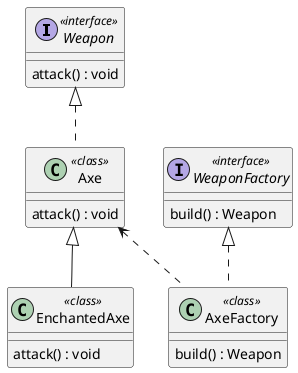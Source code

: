 @startuml
interface Weapon <<interface>>{
    attack() : void
}

class Axe <<class>>{
    attack() : void
}

class EnchantedAxe <<class>>{
 attack() : void
}

interface WeaponFactory <<interface>>{
    build() : Weapon
}

class AxeFactory <<class>>{
    build() : Weapon
}

Weapon <|.. Axe
Axe <|-- EnchantedAxe
WeaponFactory <|.. AxeFactory
Axe <.. AxeFactory

@enduml
